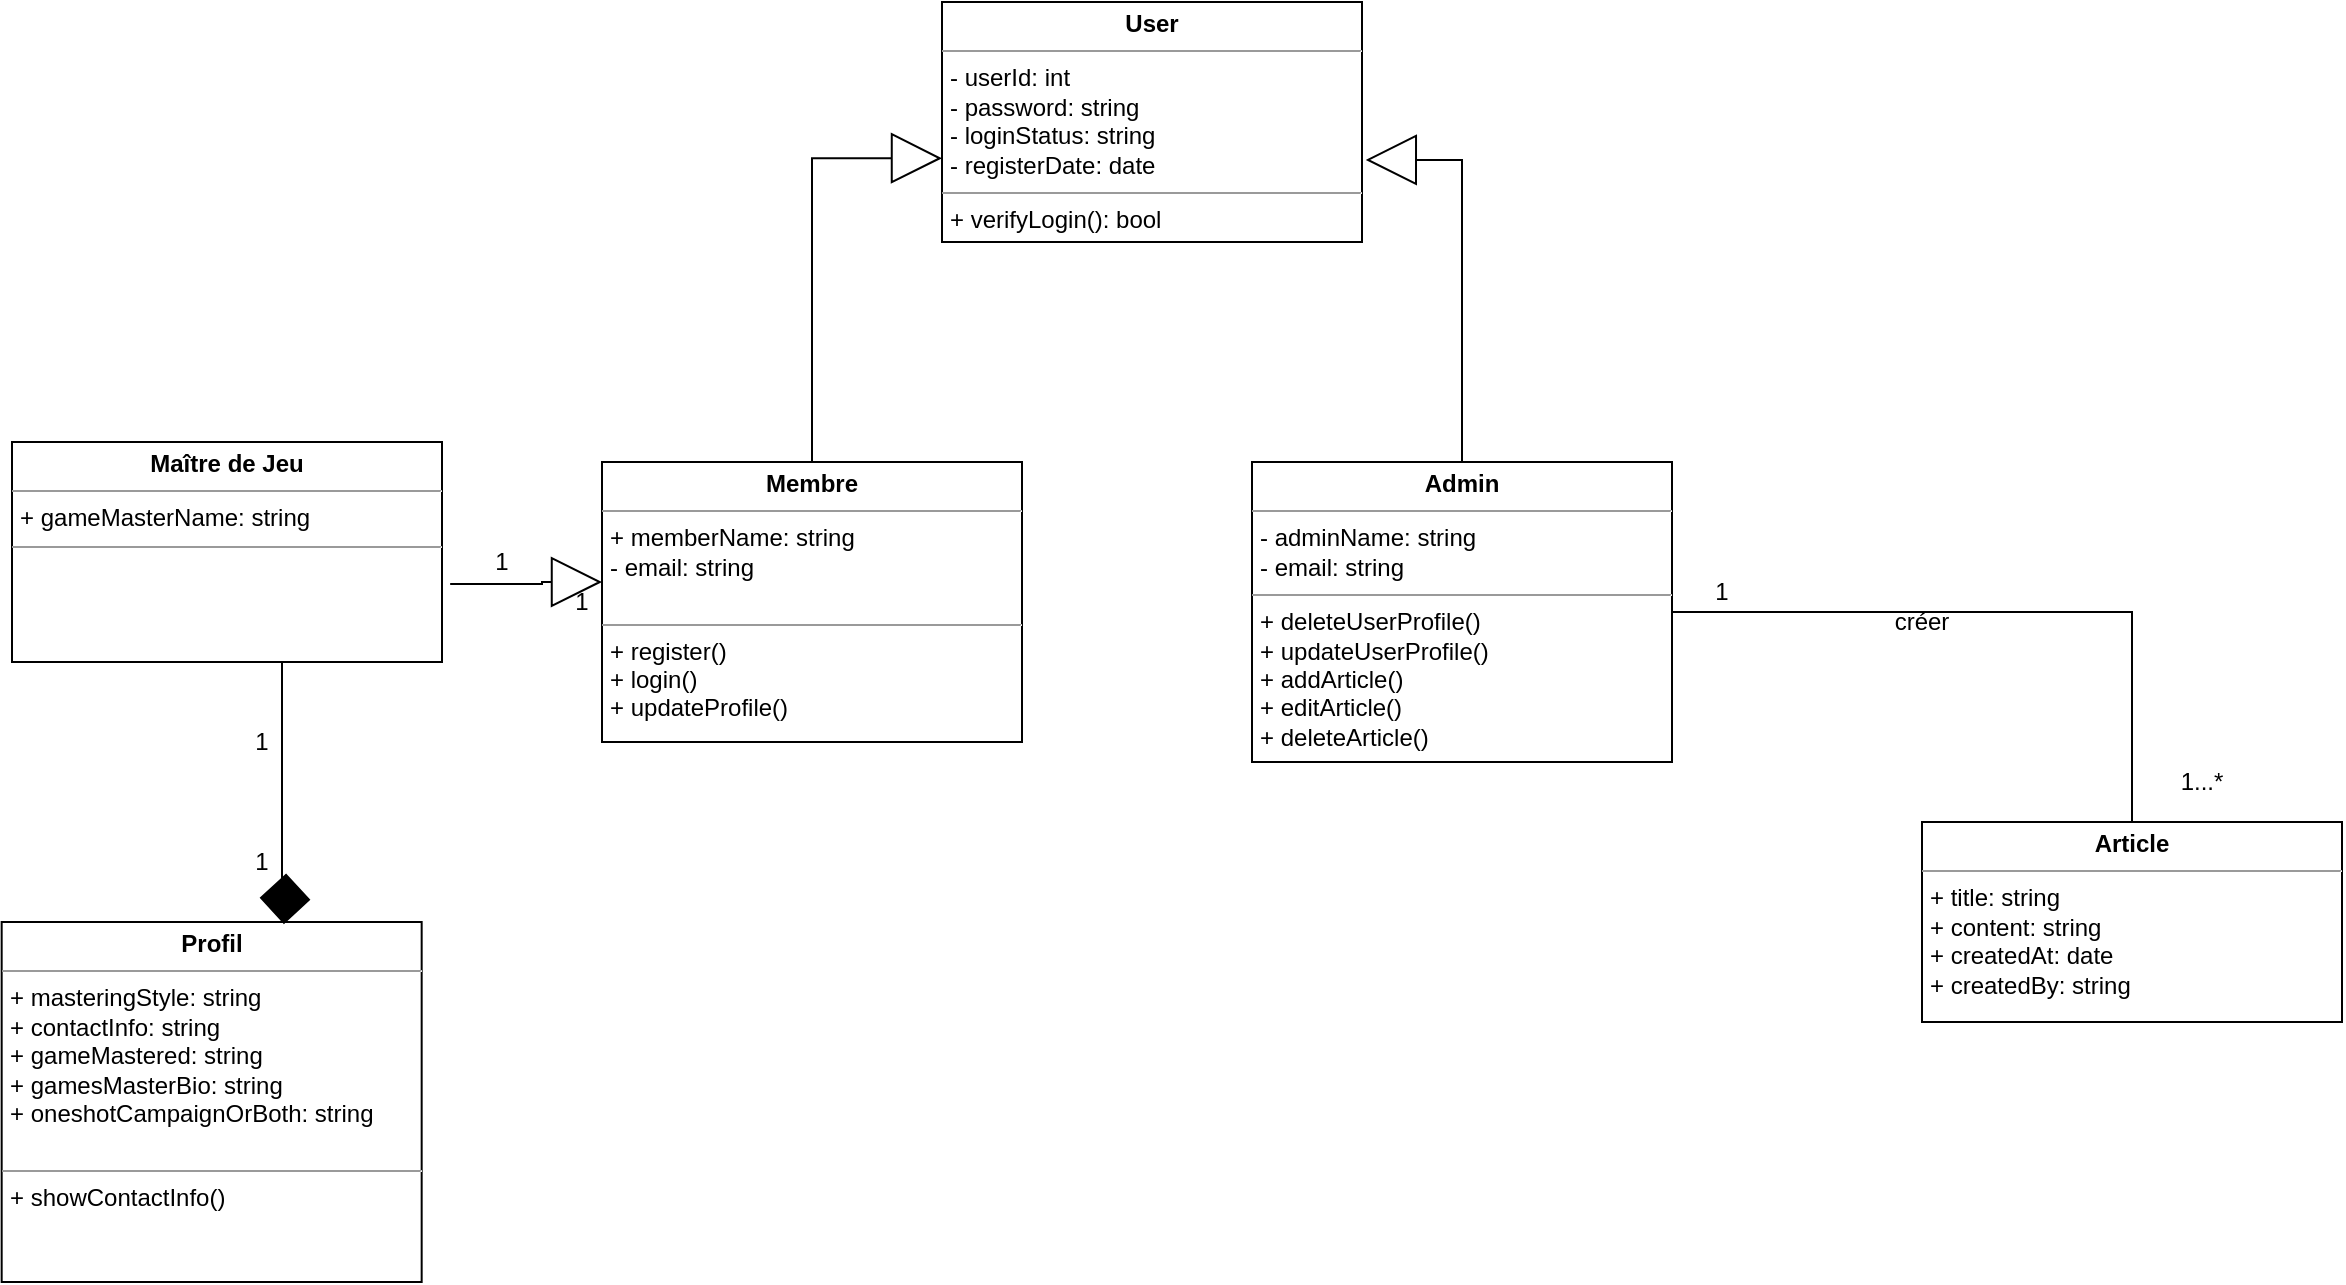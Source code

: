 <mxfile version="11.1.4" type="device"><diagram id="3rdPsMtRzeqCRvKSWeAV" name="Page-1"><mxGraphModel dx="1323" dy="1479" grid="1" gridSize="10" guides="1" tooltips="1" connect="1" arrows="1" fold="1" page="1" pageScale="1" pageWidth="827" pageHeight="1169" math="0" shadow="0"><root><mxCell id="0"/><mxCell id="1" parent="0"/><mxCell id="au5InFYZ-oJIXuNHv8kV-1" value="&lt;p style=&quot;margin: 0px ; margin-top: 4px ; text-align: center&quot;&gt;&lt;b&gt;User&lt;/b&gt;&lt;/p&gt;&lt;hr size=&quot;1&quot;&gt;&lt;p style=&quot;margin: 0px ; margin-left: 4px&quot;&gt;- userId: int&lt;/p&gt;&lt;p style=&quot;margin: 0px ; margin-left: 4px&quot;&gt;- password: string&lt;/p&gt;&lt;p style=&quot;margin: 0px ; margin-left: 4px&quot;&gt;- loginStatus: string&lt;/p&gt;&lt;p style=&quot;margin: 0px ; margin-left: 4px&quot;&gt;- registerDate: date&lt;/p&gt;&lt;hr size=&quot;1&quot;&gt;&lt;p style=&quot;margin: 0px ; margin-left: 4px&quot;&gt;+ verifyLogin(): bool&lt;/p&gt;" style="verticalAlign=top;align=left;overflow=fill;fontSize=12;fontFamily=Helvetica;html=1;" vertex="1" parent="1"><mxGeometry x="400" y="-80" width="210" height="120" as="geometry"/></mxCell><mxCell id="au5InFYZ-oJIXuNHv8kV-4" style="edgeStyle=orthogonalEdgeStyle;rounded=0;orthogonalLoop=1;jettySize=auto;html=1;endArrow=block;endFill=0;endSize=23;entryX=1.009;entryY=0.658;entryDx=0;entryDy=0;entryPerimeter=0;" edge="1" parent="1" source="au5InFYZ-oJIXuNHv8kV-3" target="au5InFYZ-oJIXuNHv8kV-1"><mxGeometry relative="1" as="geometry"><mxPoint x="810" y="21" as="targetPoint"/><Array as="points"><mxPoint x="660" y="-1"/></Array></mxGeometry></mxCell><mxCell id="au5InFYZ-oJIXuNHv8kV-22" style="edgeStyle=orthogonalEdgeStyle;rounded=0;orthogonalLoop=1;jettySize=auto;html=1;entryX=0.5;entryY=0;entryDx=0;entryDy=0;endArrow=none;endFill=0;endSize=23;" edge="1" parent="1" source="au5InFYZ-oJIXuNHv8kV-3" target="au5InFYZ-oJIXuNHv8kV-16"><mxGeometry relative="1" as="geometry"/></mxCell><mxCell id="au5InFYZ-oJIXuNHv8kV-3" value="&lt;p style=&quot;margin: 0px ; margin-top: 4px ; text-align: center&quot;&gt;&lt;b&gt;Admin&lt;/b&gt;&lt;/p&gt;&lt;hr size=&quot;1&quot;&gt;&lt;p style=&quot;margin: 0px ; margin-left: 4px&quot;&gt;- adminName: string&lt;/p&gt;&lt;p style=&quot;margin: 0px ; margin-left: 4px&quot;&gt;- email: string&lt;/p&gt;&lt;hr size=&quot;1&quot;&gt;&lt;p style=&quot;margin: 0px ; margin-left: 4px&quot;&gt;+ deleteUserProfile()&lt;/p&gt;&lt;p style=&quot;margin: 0px ; margin-left: 4px&quot;&gt;+ updateUserProfile()&lt;/p&gt;&lt;p style=&quot;margin: 0px ; margin-left: 4px&quot;&gt;+ addArticle()&lt;/p&gt;&lt;p style=&quot;margin: 0px ; margin-left: 4px&quot;&gt;+ editArticle()&lt;/p&gt;&lt;p style=&quot;margin: 0px ; margin-left: 4px&quot;&gt;+ deleteArticle()&lt;/p&gt;" style="verticalAlign=top;align=left;overflow=fill;fontSize=12;fontFamily=Helvetica;html=1;" vertex="1" parent="1"><mxGeometry x="555" y="150" width="210" height="150" as="geometry"/></mxCell><mxCell id="au5InFYZ-oJIXuNHv8kV-6" style="edgeStyle=orthogonalEdgeStyle;rounded=0;orthogonalLoop=1;jettySize=auto;html=1;endArrow=block;endFill=0;endSize=23;entryX=0;entryY=0.651;entryDx=0;entryDy=0;entryPerimeter=0;" edge="1" parent="1" source="au5InFYZ-oJIXuNHv8kV-5" target="au5InFYZ-oJIXuNHv8kV-1"><mxGeometry relative="1" as="geometry"><mxPoint x="390" y="50" as="targetPoint"/></mxGeometry></mxCell><mxCell id="au5InFYZ-oJIXuNHv8kV-5" value="&lt;p style=&quot;margin: 0px ; margin-top: 4px ; text-align: center&quot;&gt;&lt;b&gt;Membre&lt;/b&gt;&lt;/p&gt;&lt;hr size=&quot;1&quot;&gt;&lt;p style=&quot;margin: 0px ; margin-left: 4px&quot;&gt;+ memberName: string&lt;/p&gt;&lt;p style=&quot;margin: 0px ; margin-left: 4px&quot;&gt;- email: string&lt;/p&gt;&lt;p style=&quot;margin: 0px ; margin-left: 4px&quot;&gt;&lt;br&gt;&lt;/p&gt;&lt;hr size=&quot;1&quot;&gt;&lt;p style=&quot;margin: 0px ; margin-left: 4px&quot;&gt;+ register()&lt;/p&gt;&lt;p style=&quot;margin: 0px ; margin-left: 4px&quot;&gt;+ login()&lt;/p&gt;&lt;p style=&quot;margin: 0px ; margin-left: 4px&quot;&gt;+ updateProfile()&lt;/p&gt;" style="verticalAlign=top;align=left;overflow=fill;fontSize=12;fontFamily=Helvetica;html=1;" vertex="1" parent="1"><mxGeometry x="230" y="150" width="210" height="140" as="geometry"/></mxCell><mxCell id="au5InFYZ-oJIXuNHv8kV-12" value="&lt;p style=&quot;margin: 0px ; margin-top: 4px ; text-align: center&quot;&gt;&lt;b&gt;Profil&lt;/b&gt;&lt;/p&gt;&lt;hr size=&quot;1&quot;&gt;&lt;p style=&quot;margin: 0px ; margin-left: 4px&quot;&gt;&lt;span&gt;+ masteringStyle: string&lt;/span&gt;&lt;/p&gt;&lt;p style=&quot;margin: 0px 0px 0px 4px&quot;&gt;+ contactInfo: string&lt;/p&gt;&lt;p style=&quot;margin: 0px 0px 0px 4px&quot;&gt;+ gameMastered: string&lt;/p&gt;&lt;p style=&quot;margin: 0px 0px 0px 4px&quot;&gt;+ gamesMasterBio: string&lt;/p&gt;&lt;p style=&quot;margin: 0px 0px 0px 4px&quot;&gt;+ oneshotCampaignOrBoth: string&amp;nbsp;&lt;/p&gt;&lt;p style=&quot;margin: 0px ; margin-left: 4px&quot;&gt;&lt;br&gt;&lt;/p&gt;&lt;hr size=&quot;1&quot;&gt;&lt;p style=&quot;margin: 0px ; margin-left: 4px&quot;&gt;+ showContactInfo()&lt;/p&gt;&lt;p style=&quot;margin: 0px ; margin-left: 4px&quot;&gt;&lt;br&gt;&lt;/p&gt;" style="verticalAlign=top;align=left;overflow=fill;fontSize=12;fontFamily=Helvetica;html=1;" vertex="1" parent="1"><mxGeometry x="-70.167" y="380" width="210" height="180" as="geometry"/></mxCell><mxCell id="au5InFYZ-oJIXuNHv8kV-14" value="1" style="text;html=1;strokeColor=none;fillColor=none;align=center;verticalAlign=middle;whiteSpace=wrap;rounded=0;" vertex="1" parent="1"><mxGeometry x="40" y="280" width="40" height="20" as="geometry"/></mxCell><mxCell id="au5InFYZ-oJIXuNHv8kV-15" value="1" style="text;html=1;strokeColor=none;fillColor=none;align=center;verticalAlign=middle;whiteSpace=wrap;rounded=0;" vertex="1" parent="1"><mxGeometry x="40" y="340" width="40" height="20" as="geometry"/></mxCell><mxCell id="au5InFYZ-oJIXuNHv8kV-16" value="&lt;p style=&quot;margin: 0px ; margin-top: 4px ; text-align: center&quot;&gt;&lt;b&gt;Article&lt;/b&gt;&lt;/p&gt;&lt;hr size=&quot;1&quot;&gt;&lt;p style=&quot;margin: 0px ; margin-left: 4px&quot;&gt;+ title: string&lt;/p&gt;&lt;p style=&quot;margin: 0px ; margin-left: 4px&quot;&gt;+ content: string&lt;br&gt;&lt;/p&gt;&lt;p style=&quot;margin: 0px ; margin-left: 4px&quot;&gt;+ createdAt: date&lt;/p&gt;&lt;p style=&quot;margin: 0px ; margin-left: 4px&quot;&gt;+ createdBy: string&lt;/p&gt;&lt;p style=&quot;margin: 0px ; margin-left: 4px&quot;&gt;&lt;br&gt;&lt;/p&gt;" style="verticalAlign=top;align=left;overflow=fill;fontSize=12;fontFamily=Helvetica;html=1;" vertex="1" parent="1"><mxGeometry x="890" y="330" width="210" height="100" as="geometry"/></mxCell><mxCell id="au5InFYZ-oJIXuNHv8kV-19" style="edgeStyle=orthogonalEdgeStyle;rounded=0;orthogonalLoop=1;jettySize=auto;html=1;entryX=0.672;entryY=0.006;entryDx=0;entryDy=0;endArrow=diamond;endFill=1;endSize=23;entryPerimeter=0;" edge="1" parent="1" source="au5InFYZ-oJIXuNHv8kV-9" target="au5InFYZ-oJIXuNHv8kV-12"><mxGeometry relative="1" as="geometry"><Array as="points"><mxPoint x="70" y="380"/><mxPoint x="71" y="380"/></Array></mxGeometry></mxCell><mxCell id="au5InFYZ-oJIXuNHv8kV-9" value="&lt;p style=&quot;margin: 0px ; margin-top: 4px ; text-align: center&quot;&gt;&lt;b&gt;Maître de Jeu&lt;/b&gt;&lt;/p&gt;&lt;hr size=&quot;1&quot;&gt;&lt;p style=&quot;margin: 0px ; margin-left: 4px&quot;&gt;+ gameMasterName: string&lt;/p&gt;&lt;hr size=&quot;1&quot;&gt;&lt;p style=&quot;margin: 0px ; margin-left: 4px&quot;&gt;&lt;br&gt;&lt;/p&gt;" style="verticalAlign=top;align=left;overflow=fill;fontSize=12;fontFamily=Helvetica;html=1;" vertex="1" parent="1"><mxGeometry x="-65" y="140" width="215" height="110" as="geometry"/></mxCell><mxCell id="au5InFYZ-oJIXuNHv8kV-18" style="edgeStyle=orthogonalEdgeStyle;rounded=0;orthogonalLoop=1;jettySize=auto;html=1;endArrow=block;endFill=0;endSize=23;entryX=0.75;entryY=0;entryDx=0;entryDy=0;exitX=1.019;exitY=0.645;exitDx=0;exitDy=0;exitPerimeter=0;" edge="1" parent="1" source="au5InFYZ-oJIXuNHv8kV-9" target="au5InFYZ-oJIXuNHv8kV-29"><mxGeometry relative="1" as="geometry"><mxPoint x="-170" y="270" as="targetPoint"/><mxPoint x="190" y="320" as="sourcePoint"/><Array as="points"><mxPoint x="200" y="211"/></Array></mxGeometry></mxCell><mxCell id="au5InFYZ-oJIXuNHv8kV-23" value="créer" style="text;html=1;strokeColor=none;fillColor=none;align=center;verticalAlign=middle;whiteSpace=wrap;rounded=0;" vertex="1" parent="1"><mxGeometry x="870" y="220" width="40" height="20" as="geometry"/></mxCell><mxCell id="au5InFYZ-oJIXuNHv8kV-24" value="1...*" style="text;html=1;strokeColor=none;fillColor=none;align=center;verticalAlign=middle;whiteSpace=wrap;rounded=0;" vertex="1" parent="1"><mxGeometry x="1010" y="300" width="40" height="20" as="geometry"/></mxCell><mxCell id="au5InFYZ-oJIXuNHv8kV-28" value="1" style="text;html=1;strokeColor=none;fillColor=none;align=center;verticalAlign=middle;whiteSpace=wrap;rounded=0;" vertex="1" parent="1"><mxGeometry x="770" y="205" width="40" height="20" as="geometry"/></mxCell><mxCell id="au5InFYZ-oJIXuNHv8kV-29" value="1" style="text;html=1;strokeColor=none;fillColor=none;align=center;verticalAlign=middle;whiteSpace=wrap;rounded=0;" vertex="1" parent="1"><mxGeometry x="200" y="210" width="40" height="20" as="geometry"/></mxCell><mxCell id="au5InFYZ-oJIXuNHv8kV-30" value="1" style="text;html=1;strokeColor=none;fillColor=none;align=center;verticalAlign=middle;whiteSpace=wrap;rounded=0;" vertex="1" parent="1"><mxGeometry x="160" y="190" width="40" height="20" as="geometry"/></mxCell></root></mxGraphModel></diagram></mxfile>